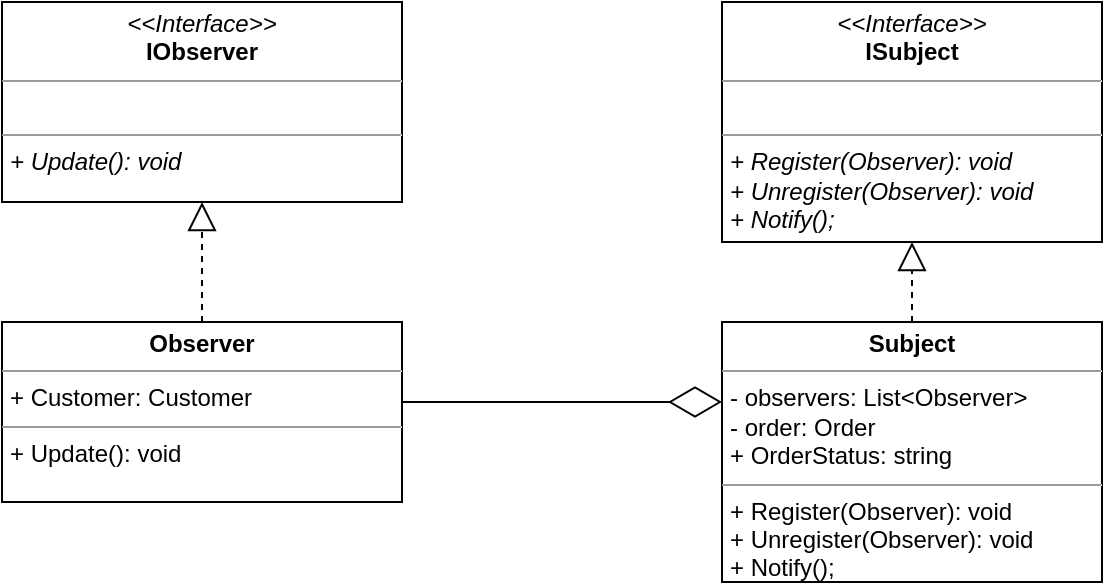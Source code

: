 <mxfile version="12.9.9" type="device"><diagram id="F-I1tqcRgcgc06jS5AAM" name="Page-1"><mxGraphModel dx="425" dy="433" grid="1" gridSize="10" guides="1" tooltips="1" connect="1" arrows="1" fold="1" page="1" pageScale="1" pageWidth="827" pageHeight="1169" math="0" shadow="0"><root><mxCell id="0"/><mxCell id="1" parent="0"/><mxCell id="G6-WeMo1u2oFqkrAFl5w-1" value="&lt;p style=&quot;margin: 0px ; margin-top: 4px ; text-align: center&quot;&gt;&lt;i&gt;&amp;lt;&amp;lt;Interface&amp;gt;&amp;gt;&lt;/i&gt;&lt;br&gt;&lt;b&gt;ISubject&lt;/b&gt;&lt;/p&gt;&lt;hr size=&quot;1&quot;&gt;&lt;p style=&quot;margin: 0px ; margin-left: 4px&quot;&gt;&lt;br&gt;&lt;/p&gt;&lt;hr size=&quot;1&quot;&gt;&lt;p style=&quot;margin: 0px ; margin-left: 4px&quot;&gt;&lt;i&gt;+ Register(Observer): void&lt;br&gt;+ Unregister(Observer): void&lt;/i&gt;&lt;/p&gt;&lt;p style=&quot;margin: 0px ; margin-left: 4px&quot;&gt;&lt;i&gt;+ Notify();&lt;/i&gt;&lt;/p&gt;" style="verticalAlign=top;align=left;overflow=fill;fontSize=12;fontFamily=Helvetica;html=1;" vertex="1" parent="1"><mxGeometry x="560" y="40" width="190" height="120" as="geometry"/></mxCell><mxCell id="G6-WeMo1u2oFqkrAFl5w-2" value="&lt;p style=&quot;margin: 0px ; margin-top: 4px ; text-align: center&quot;&gt;&lt;b&gt;Subject&lt;/b&gt;&lt;/p&gt;&lt;hr size=&quot;1&quot;&gt;&lt;p style=&quot;margin: 0px ; margin-left: 4px&quot;&gt;- observers: List&amp;lt;Observer&amp;gt;&lt;/p&gt;&lt;p style=&quot;margin: 0px ; margin-left: 4px&quot;&gt;- order: Order&lt;/p&gt;&lt;p style=&quot;margin: 0px ; margin-left: 4px&quot;&gt;+ OrderStatus: string&lt;/p&gt;&lt;hr size=&quot;1&quot;&gt;&lt;p style=&quot;margin: 0px ; margin-left: 4px&quot;&gt;+ Register(Observer): void&lt;br&gt;+ Unregister(Observer): void&lt;/p&gt;&lt;p style=&quot;margin: 0px ; margin-left: 4px&quot;&gt;+ Notify();&lt;/p&gt;" style="verticalAlign=top;align=left;overflow=fill;fontSize=12;fontFamily=Helvetica;html=1;" vertex="1" parent="1"><mxGeometry x="560" y="200" width="190" height="130" as="geometry"/></mxCell><mxCell id="G6-WeMo1u2oFqkrAFl5w-3" value="&lt;p style=&quot;margin: 0px ; margin-top: 4px ; text-align: center&quot;&gt;&lt;i&gt;&amp;lt;&amp;lt;Interface&amp;gt;&amp;gt;&lt;/i&gt;&lt;br&gt;&lt;b&gt;IObserver&lt;/b&gt;&lt;/p&gt;&lt;hr size=&quot;1&quot;&gt;&lt;p style=&quot;margin: 0px ; margin-left: 4px&quot;&gt;&lt;br&gt;&lt;/p&gt;&lt;hr size=&quot;1&quot;&gt;&lt;p style=&quot;margin: 0px ; margin-left: 4px&quot;&gt;&lt;i&gt;+ Update(): void&lt;/i&gt;&lt;br&gt;&lt;/p&gt;" style="verticalAlign=top;align=left;overflow=fill;fontSize=12;fontFamily=Helvetica;html=1;" vertex="1" parent="1"><mxGeometry x="200" y="40" width="200" height="100" as="geometry"/></mxCell><mxCell id="G6-WeMo1u2oFqkrAFl5w-4" value="&lt;p style=&quot;margin: 0px ; margin-top: 4px ; text-align: center&quot;&gt;&lt;b&gt;Observer&lt;/b&gt;&lt;/p&gt;&lt;hr size=&quot;1&quot;&gt;&lt;p style=&quot;margin: 0px ; margin-left: 4px&quot;&gt;+ Customer: Customer&lt;/p&gt;&lt;hr size=&quot;1&quot;&gt;&lt;p style=&quot;margin: 0px ; margin-left: 4px&quot;&gt;+ Update(): void&lt;/p&gt;" style="verticalAlign=top;align=left;overflow=fill;fontSize=12;fontFamily=Helvetica;html=1;" vertex="1" parent="1"><mxGeometry x="200" y="200" width="200" height="90" as="geometry"/></mxCell><mxCell id="G6-WeMo1u2oFqkrAFl5w-5" value="" style="endArrow=block;dashed=1;endFill=0;endSize=12;html=1;exitX=0.5;exitY=0;exitDx=0;exitDy=0;entryX=0.5;entryY=1;entryDx=0;entryDy=0;" edge="1" parent="1" source="G6-WeMo1u2oFqkrAFl5w-2" target="G6-WeMo1u2oFqkrAFl5w-1"><mxGeometry width="160" relative="1" as="geometry"><mxPoint x="490" y="180" as="sourcePoint"/><mxPoint x="650" y="180" as="targetPoint"/></mxGeometry></mxCell><mxCell id="G6-WeMo1u2oFqkrAFl5w-6" value="" style="endArrow=block;dashed=1;endFill=0;endSize=12;html=1;exitX=0.5;exitY=0;exitDx=0;exitDy=0;entryX=0.5;entryY=1;entryDx=0;entryDy=0;" edge="1" parent="1" source="G6-WeMo1u2oFqkrAFl5w-4"><mxGeometry width="160" relative="1" as="geometry"><mxPoint x="300" y="180" as="sourcePoint"/><mxPoint x="300" y="140" as="targetPoint"/></mxGeometry></mxCell><mxCell id="G6-WeMo1u2oFqkrAFl5w-7" value="" style="endArrow=diamondThin;endFill=0;endSize=24;html=1;" edge="1" parent="1"><mxGeometry width="160" relative="1" as="geometry"><mxPoint x="400" y="240" as="sourcePoint"/><mxPoint x="560" y="240" as="targetPoint"/></mxGeometry></mxCell></root></mxGraphModel></diagram></mxfile>